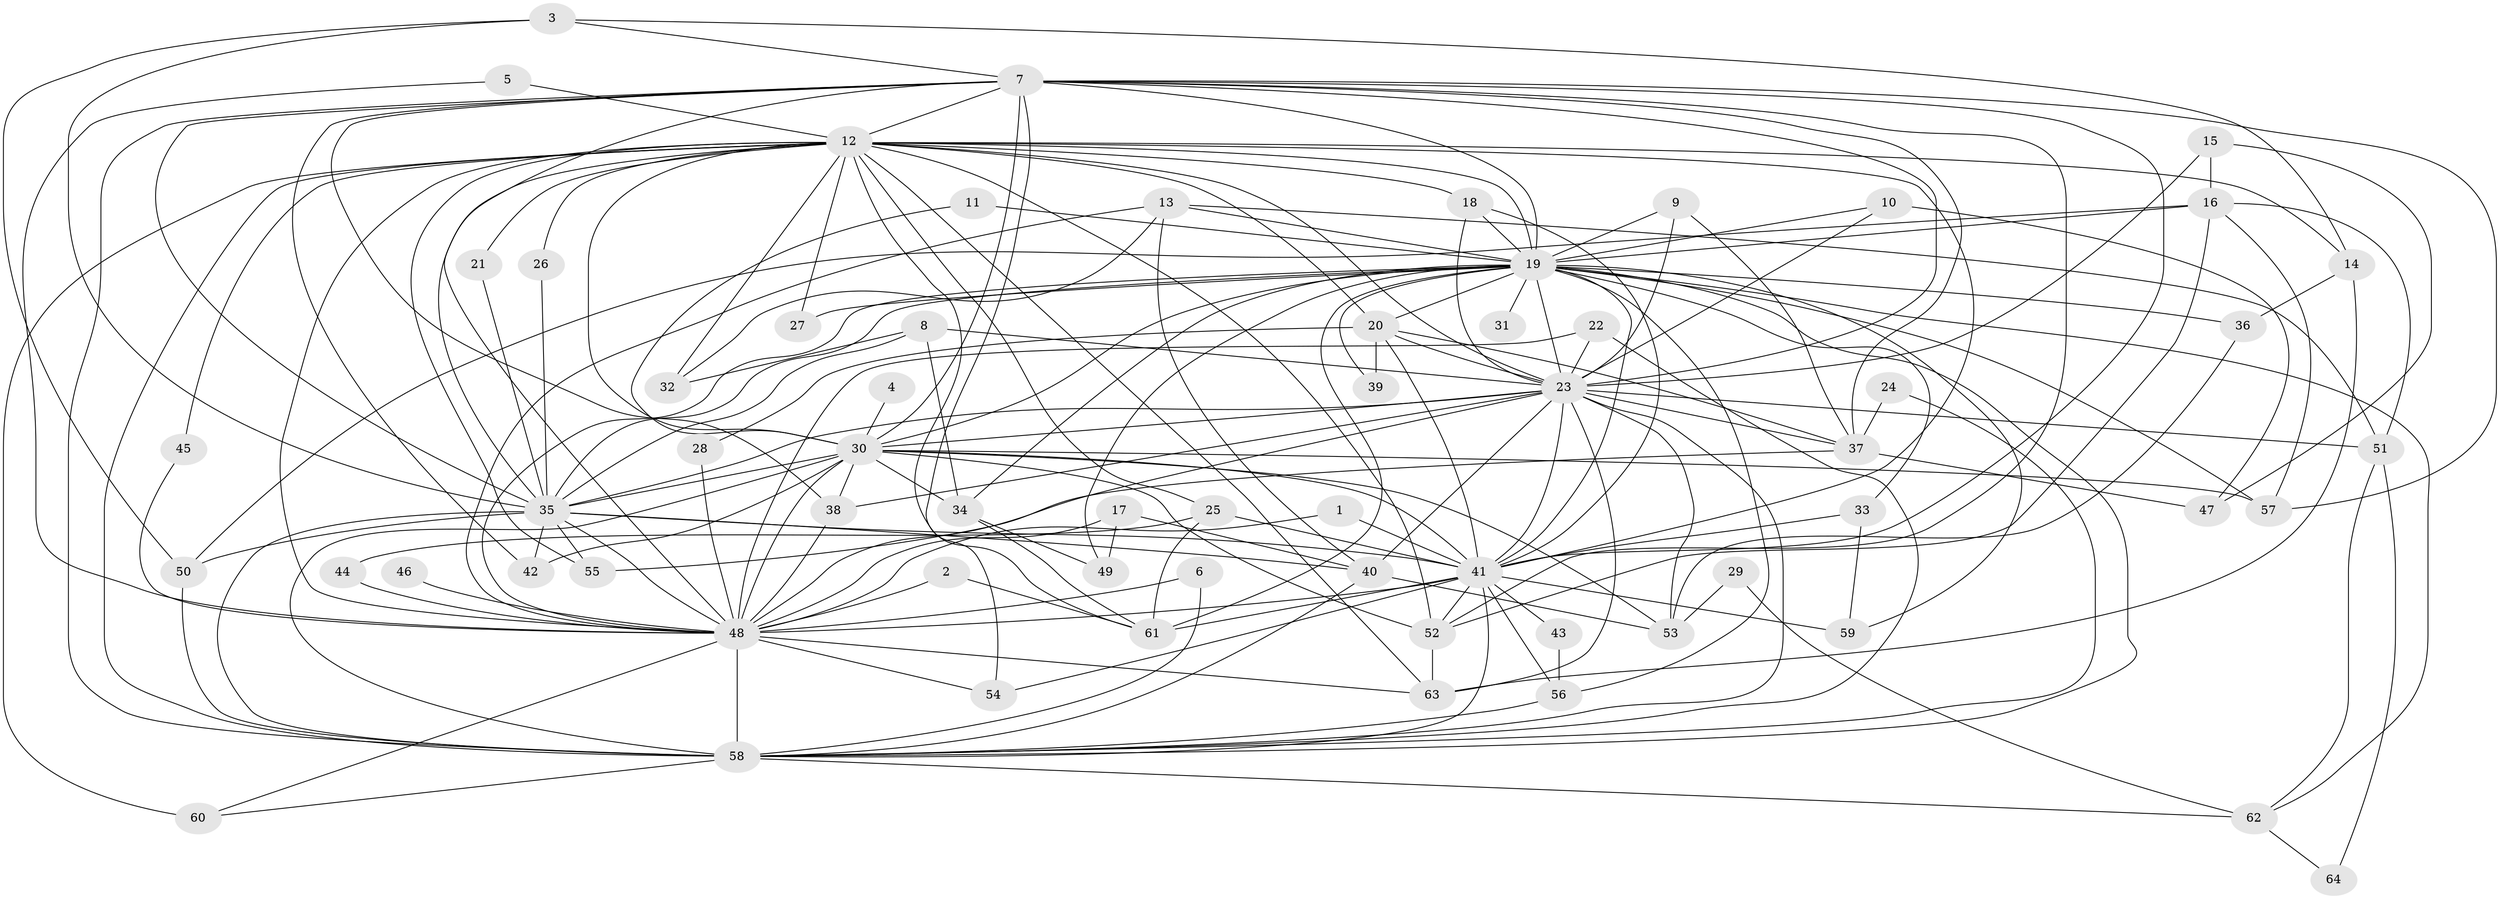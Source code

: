 // original degree distribution, {20: 0.0234375, 22: 0.0078125, 23: 0.0078125, 35: 0.0078125, 28: 0.0078125, 29: 0.0078125, 27: 0.0078125, 14: 0.0078125, 8: 0.0078125, 4: 0.0625, 2: 0.578125, 5: 0.0625, 3: 0.1796875, 7: 0.0234375, 6: 0.0078125}
// Generated by graph-tools (version 1.1) at 2025/01/03/09/25 03:01:16]
// undirected, 64 vertices, 180 edges
graph export_dot {
graph [start="1"]
  node [color=gray90,style=filled];
  1;
  2;
  3;
  4;
  5;
  6;
  7;
  8;
  9;
  10;
  11;
  12;
  13;
  14;
  15;
  16;
  17;
  18;
  19;
  20;
  21;
  22;
  23;
  24;
  25;
  26;
  27;
  28;
  29;
  30;
  31;
  32;
  33;
  34;
  35;
  36;
  37;
  38;
  39;
  40;
  41;
  42;
  43;
  44;
  45;
  46;
  47;
  48;
  49;
  50;
  51;
  52;
  53;
  54;
  55;
  56;
  57;
  58;
  59;
  60;
  61;
  62;
  63;
  64;
  1 -- 41 [weight=1.0];
  1 -- 48 [weight=1.0];
  2 -- 48 [weight=1.0];
  2 -- 61 [weight=1.0];
  3 -- 7 [weight=1.0];
  3 -- 14 [weight=1.0];
  3 -- 35 [weight=1.0];
  3 -- 50 [weight=1.0];
  4 -- 30 [weight=1.0];
  5 -- 12 [weight=1.0];
  5 -- 48 [weight=1.0];
  6 -- 48 [weight=1.0];
  6 -- 58 [weight=1.0];
  7 -- 12 [weight=2.0];
  7 -- 19 [weight=2.0];
  7 -- 23 [weight=2.0];
  7 -- 30 [weight=1.0];
  7 -- 35 [weight=1.0];
  7 -- 37 [weight=1.0];
  7 -- 38 [weight=1.0];
  7 -- 41 [weight=1.0];
  7 -- 42 [weight=1.0];
  7 -- 48 [weight=1.0];
  7 -- 52 [weight=1.0];
  7 -- 54 [weight=1.0];
  7 -- 57 [weight=1.0];
  7 -- 58 [weight=2.0];
  8 -- 23 [weight=1.0];
  8 -- 32 [weight=1.0];
  8 -- 34 [weight=1.0];
  8 -- 35 [weight=1.0];
  9 -- 19 [weight=1.0];
  9 -- 23 [weight=1.0];
  9 -- 37 [weight=1.0];
  10 -- 19 [weight=1.0];
  10 -- 23 [weight=1.0];
  10 -- 47 [weight=1.0];
  11 -- 19 [weight=1.0];
  11 -- 30 [weight=1.0];
  12 -- 14 [weight=1.0];
  12 -- 18 [weight=1.0];
  12 -- 19 [weight=2.0];
  12 -- 20 [weight=1.0];
  12 -- 21 [weight=1.0];
  12 -- 23 [weight=2.0];
  12 -- 25 [weight=1.0];
  12 -- 26 [weight=1.0];
  12 -- 27 [weight=1.0];
  12 -- 30 [weight=1.0];
  12 -- 32 [weight=1.0];
  12 -- 35 [weight=1.0];
  12 -- 41 [weight=1.0];
  12 -- 45 [weight=1.0];
  12 -- 48 [weight=1.0];
  12 -- 52 [weight=1.0];
  12 -- 55 [weight=1.0];
  12 -- 58 [weight=3.0];
  12 -- 60 [weight=1.0];
  12 -- 61 [weight=1.0];
  12 -- 63 [weight=1.0];
  13 -- 19 [weight=1.0];
  13 -- 32 [weight=1.0];
  13 -- 40 [weight=1.0];
  13 -- 48 [weight=1.0];
  13 -- 51 [weight=1.0];
  14 -- 36 [weight=1.0];
  14 -- 63 [weight=1.0];
  15 -- 16 [weight=1.0];
  15 -- 23 [weight=1.0];
  15 -- 47 [weight=1.0];
  16 -- 19 [weight=1.0];
  16 -- 50 [weight=1.0];
  16 -- 51 [weight=1.0];
  16 -- 52 [weight=1.0];
  16 -- 57 [weight=1.0];
  17 -- 40 [weight=1.0];
  17 -- 48 [weight=1.0];
  17 -- 49 [weight=1.0];
  18 -- 19 [weight=1.0];
  18 -- 23 [weight=1.0];
  18 -- 41 [weight=1.0];
  19 -- 20 [weight=1.0];
  19 -- 23 [weight=1.0];
  19 -- 27 [weight=2.0];
  19 -- 30 [weight=2.0];
  19 -- 31 [weight=1.0];
  19 -- 33 [weight=1.0];
  19 -- 34 [weight=1.0];
  19 -- 35 [weight=1.0];
  19 -- 36 [weight=1.0];
  19 -- 39 [weight=1.0];
  19 -- 41 [weight=2.0];
  19 -- 48 [weight=1.0];
  19 -- 49 [weight=1.0];
  19 -- 56 [weight=2.0];
  19 -- 57 [weight=1.0];
  19 -- 58 [weight=2.0];
  19 -- 59 [weight=1.0];
  19 -- 61 [weight=1.0];
  19 -- 62 [weight=1.0];
  20 -- 23 [weight=1.0];
  20 -- 28 [weight=1.0];
  20 -- 37 [weight=1.0];
  20 -- 39 [weight=1.0];
  20 -- 41 [weight=1.0];
  21 -- 35 [weight=1.0];
  22 -- 23 [weight=1.0];
  22 -- 48 [weight=2.0];
  22 -- 58 [weight=1.0];
  23 -- 30 [weight=2.0];
  23 -- 35 [weight=1.0];
  23 -- 37 [weight=1.0];
  23 -- 38 [weight=1.0];
  23 -- 40 [weight=1.0];
  23 -- 41 [weight=1.0];
  23 -- 48 [weight=1.0];
  23 -- 51 [weight=1.0];
  23 -- 53 [weight=1.0];
  23 -- 58 [weight=4.0];
  23 -- 63 [weight=1.0];
  24 -- 37 [weight=1.0];
  24 -- 58 [weight=1.0];
  25 -- 41 [weight=1.0];
  25 -- 44 [weight=1.0];
  25 -- 61 [weight=2.0];
  26 -- 35 [weight=1.0];
  28 -- 48 [weight=1.0];
  29 -- 53 [weight=1.0];
  29 -- 62 [weight=1.0];
  30 -- 34 [weight=1.0];
  30 -- 35 [weight=1.0];
  30 -- 38 [weight=1.0];
  30 -- 41 [weight=1.0];
  30 -- 42 [weight=1.0];
  30 -- 48 [weight=1.0];
  30 -- 52 [weight=1.0];
  30 -- 53 [weight=1.0];
  30 -- 57 [weight=1.0];
  30 -- 58 [weight=2.0];
  33 -- 41 [weight=1.0];
  33 -- 59 [weight=1.0];
  34 -- 49 [weight=1.0];
  34 -- 61 [weight=1.0];
  35 -- 40 [weight=2.0];
  35 -- 41 [weight=1.0];
  35 -- 42 [weight=1.0];
  35 -- 48 [weight=1.0];
  35 -- 50 [weight=1.0];
  35 -- 55 [weight=1.0];
  35 -- 58 [weight=4.0];
  36 -- 53 [weight=1.0];
  37 -- 47 [weight=1.0];
  37 -- 55 [weight=1.0];
  38 -- 48 [weight=1.0];
  40 -- 53 [weight=1.0];
  40 -- 58 [weight=1.0];
  41 -- 43 [weight=1.0];
  41 -- 48 [weight=1.0];
  41 -- 52 [weight=1.0];
  41 -- 54 [weight=1.0];
  41 -- 56 [weight=1.0];
  41 -- 58 [weight=2.0];
  41 -- 59 [weight=1.0];
  41 -- 61 [weight=2.0];
  43 -- 56 [weight=1.0];
  44 -- 48 [weight=1.0];
  45 -- 48 [weight=1.0];
  46 -- 48 [weight=1.0];
  48 -- 54 [weight=1.0];
  48 -- 58 [weight=4.0];
  48 -- 60 [weight=2.0];
  48 -- 63 [weight=1.0];
  50 -- 58 [weight=1.0];
  51 -- 62 [weight=1.0];
  51 -- 64 [weight=1.0];
  52 -- 63 [weight=1.0];
  56 -- 58 [weight=1.0];
  58 -- 60 [weight=1.0];
  58 -- 62 [weight=2.0];
  62 -- 64 [weight=1.0];
}
